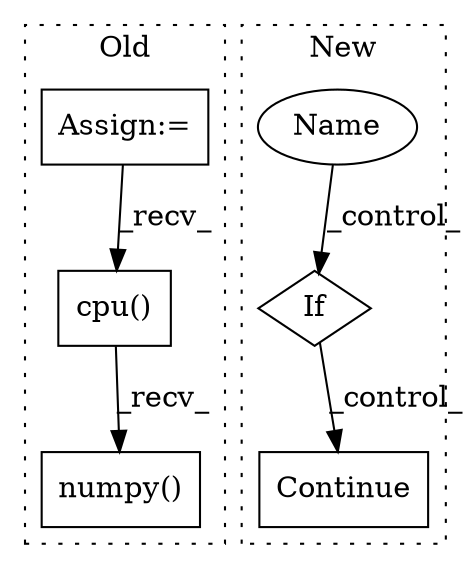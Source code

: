 digraph G {
subgraph cluster0 {
1 [label="numpy()" a="75" s="3821" l="21" shape="box"];
4 [label="cpu()" a="75" s="3821" l="13" shape="box"];
6 [label="Assign:=" a="68" s="3755" l="3" shape="box"];
label = "Old";
style="dotted";
}
subgraph cluster1 {
2 [label="Continue" a="43" s="3919" l="8" shape="box"];
3 [label="If" a="96" s="3869" l="3" shape="diamond"];
5 [label="Name" a="87" s="3766" l="6" shape="ellipse"];
label = "New";
style="dotted";
}
3 -> 2 [label="_control_"];
4 -> 1 [label="_recv_"];
5 -> 3 [label="_control_"];
6 -> 4 [label="_recv_"];
}